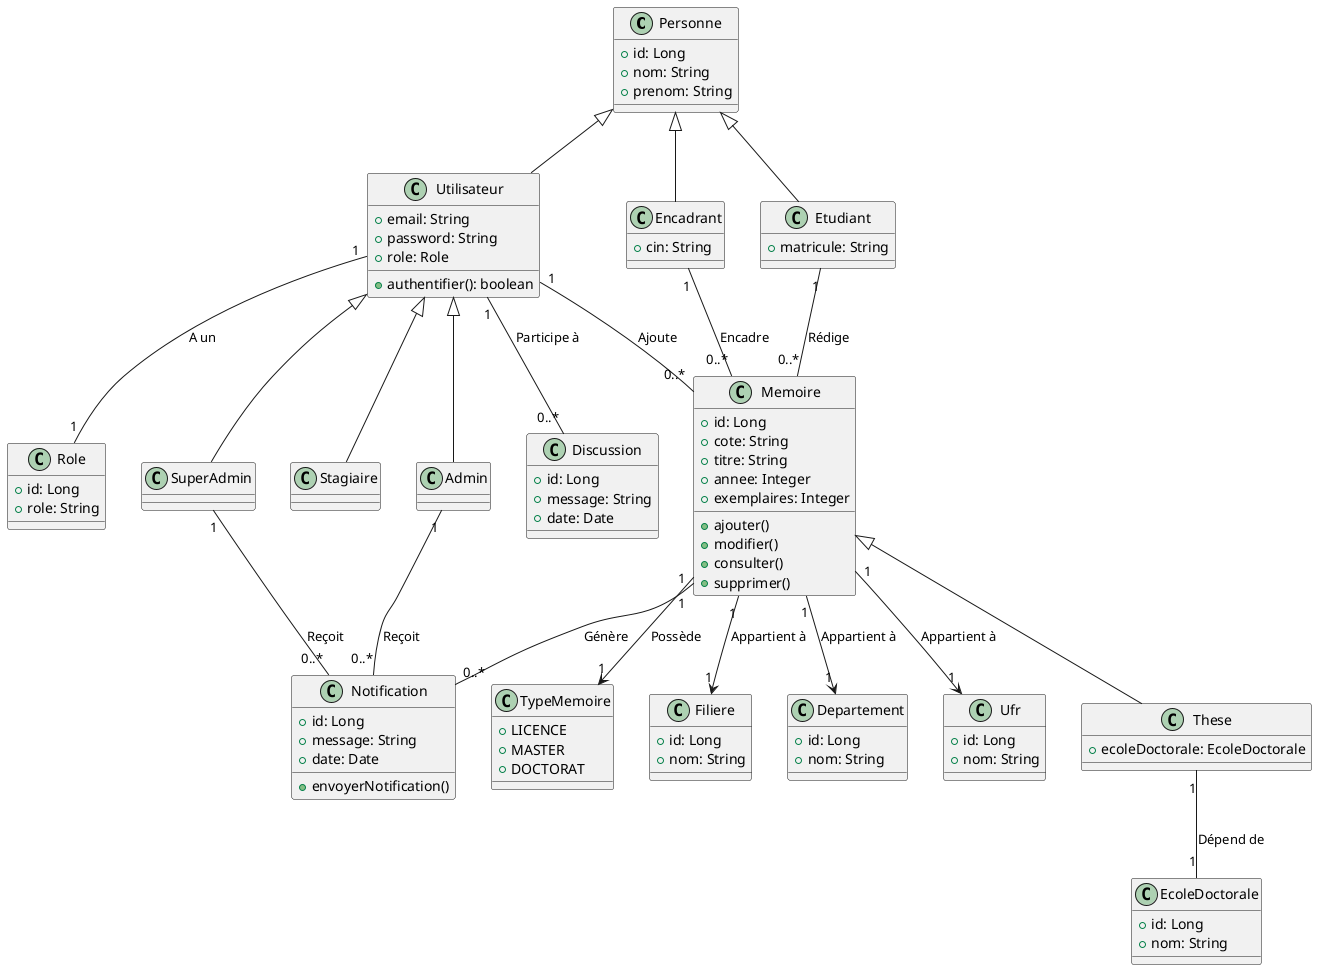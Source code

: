 @startuml

class Personne {
    +id: Long
    +nom: String
    +prenom: String
}

class Utilisateur extends Personne {
    +email: String
    +password: String
    +role: Role
    +authentifier(): boolean
}

class Encadrant extends Personne {
     +cin: String
}

class Etudiant extends Personne {
      +matricule: String
}

class Role  {
      +id: Long
      +role: String
}

class SuperAdmin extends Utilisateur {
}

class Stagiaire extends Utilisateur {
}

class Admin extends Utilisateur {
}

class TypeMemoire {
    +LICENCE
    +MASTER
    +DOCTORAT
}

class Filiere {
    +id: Long
    +nom: String
}

class Departement {
    +id: Long
    +nom: String
}

class Ufr {
    +id: Long
    +nom: String
}

class EcoleDoctorale {
    +id: Long
    +nom: String
}

class Memoire {
    +id: Long
    +cote: String
    +titre: String
    +annee: Integer
    +exemplaires: Integer
    +ajouter()
    +modifier()
    +consulter()
    +supprimer()
}

class These extends Memoire {
     +ecoleDoctorale: EcoleDoctorale
}

class Notification {
    +id: Long
    +message: String
    +date: Date
    +envoyerNotification()
}

class Discussion {
    +id: Long
    +message: String
    +date: Date
}

SuperAdmin "1" -- "0..*" Notification : "Reçoit"
Admin "1" -- "0..*" Notification : "Reçoit"
Utilisateur "1" -- "0..*" Memoire : "Ajoute"
Utilisateur "1" -- "0..*" Discussion : "Participe à"

Etudiant "1" -- "0..*" Memoire : "Rédige"
Encadrant "1" -- "0..*" Memoire : "Encadre"

Memoire "1" -- "0..*" Notification : "Génère"

Memoire "1" --> "1" TypeMemoire : "Possède"
Memoire "1" --> "1" Filiere : "Appartient à"
Memoire "1" --> "1" Departement : "Appartient à"
Memoire "1" --> "1" Ufr : "Appartient à"

These "1" -- "1" EcoleDoctorale : "Dépend de"

Utilisateur "1" -- "1" Role : "A un"

@enduml